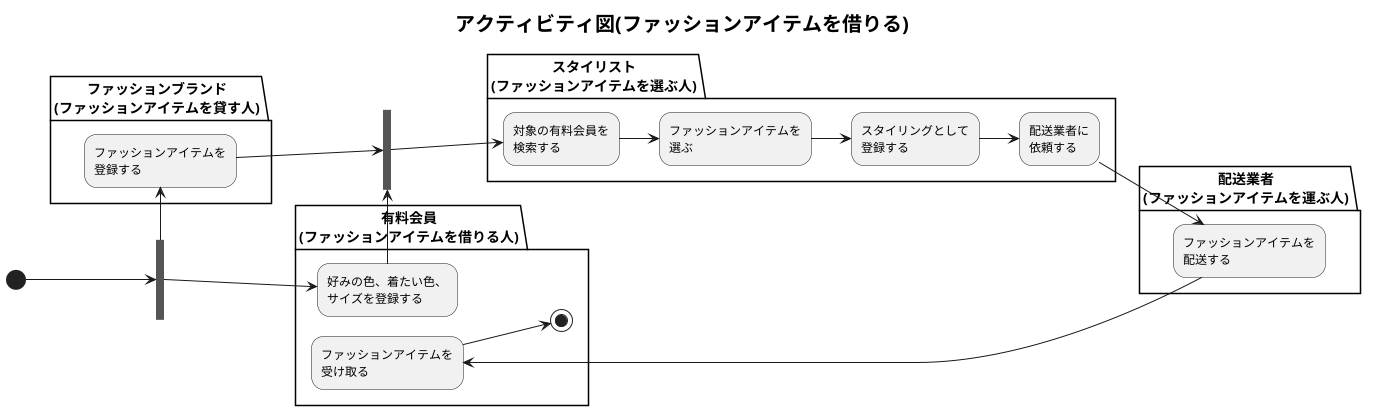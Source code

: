@startuml
left to right direction
title <b><size:20>アクティビティ図(ファッションアイテムを借りる)

(*) --> ==S1==

partition ファッションブランド\n(ファッションアイテムを貸す人) PowderBlue {
  ==S1== -right-> "ファッションアイテムを\n登録する"
}

"ファッションアイテムを\n登録する" --> ==S2==

partition スタイリスト\n(ファッションアイテムを選ぶ人) Pink {
  ==S2== --> "対象の有料会員を\n検索する"
  "対象の有料会員を\n検索する" --> "ファッションアイテムを\n選ぶ"
  "ファッションアイテムを\n選ぶ" --> "スタイリングとして\n登録する"
  "スタイリングとして\n登録する" --> "配送業者に\n依頼する"
}

partition 配送業者\n(ファッションアイテムを運ぶ人) YellowGreen {
  "配送業者に\n依頼する" -->  "ファッションアイテムを\n配送する"
}

partition 有料会員\n(ファッションアイテムを借りる人) Yellow {
  ==S1== --> "好みの色、着たい色、\nサイズを登録する"
  "好みの色、着たい色、\nサイズを登録する" --> ==S2==
  "ファッションアイテムを\n配送する" --> "ファッションアイテムを\n受け取る"
  "ファッションアイテムを\n受け取る" --> (*)
}

@enduml

